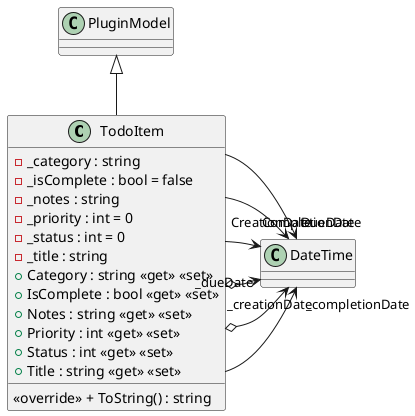 @startuml
class TodoItem {
    - _category : string
    - _isComplete : bool = false
    - _notes : string
    - _priority : int = 0
    - _status : int = 0
    - _title : string
    + Category : string <<get>> <<set>>
    + IsComplete : bool <<get>> <<set>>
    + Notes : string <<get>> <<set>>
    + Priority : int <<get>> <<set>>
    + Status : int <<get>> <<set>>
    + Title : string <<get>> <<set>>
    <<override>> + ToString() : string
}
PluginModel <|-- TodoItem
TodoItem --> "_completionDate" DateTime
TodoItem o-> "_creationDate" DateTime
TodoItem o-> "_dueDate" DateTime
TodoItem --> "CompletionDate" DateTime
TodoItem --> "CreationDate" DateTime
TodoItem --> "DueDate" DateTime
@enduml
